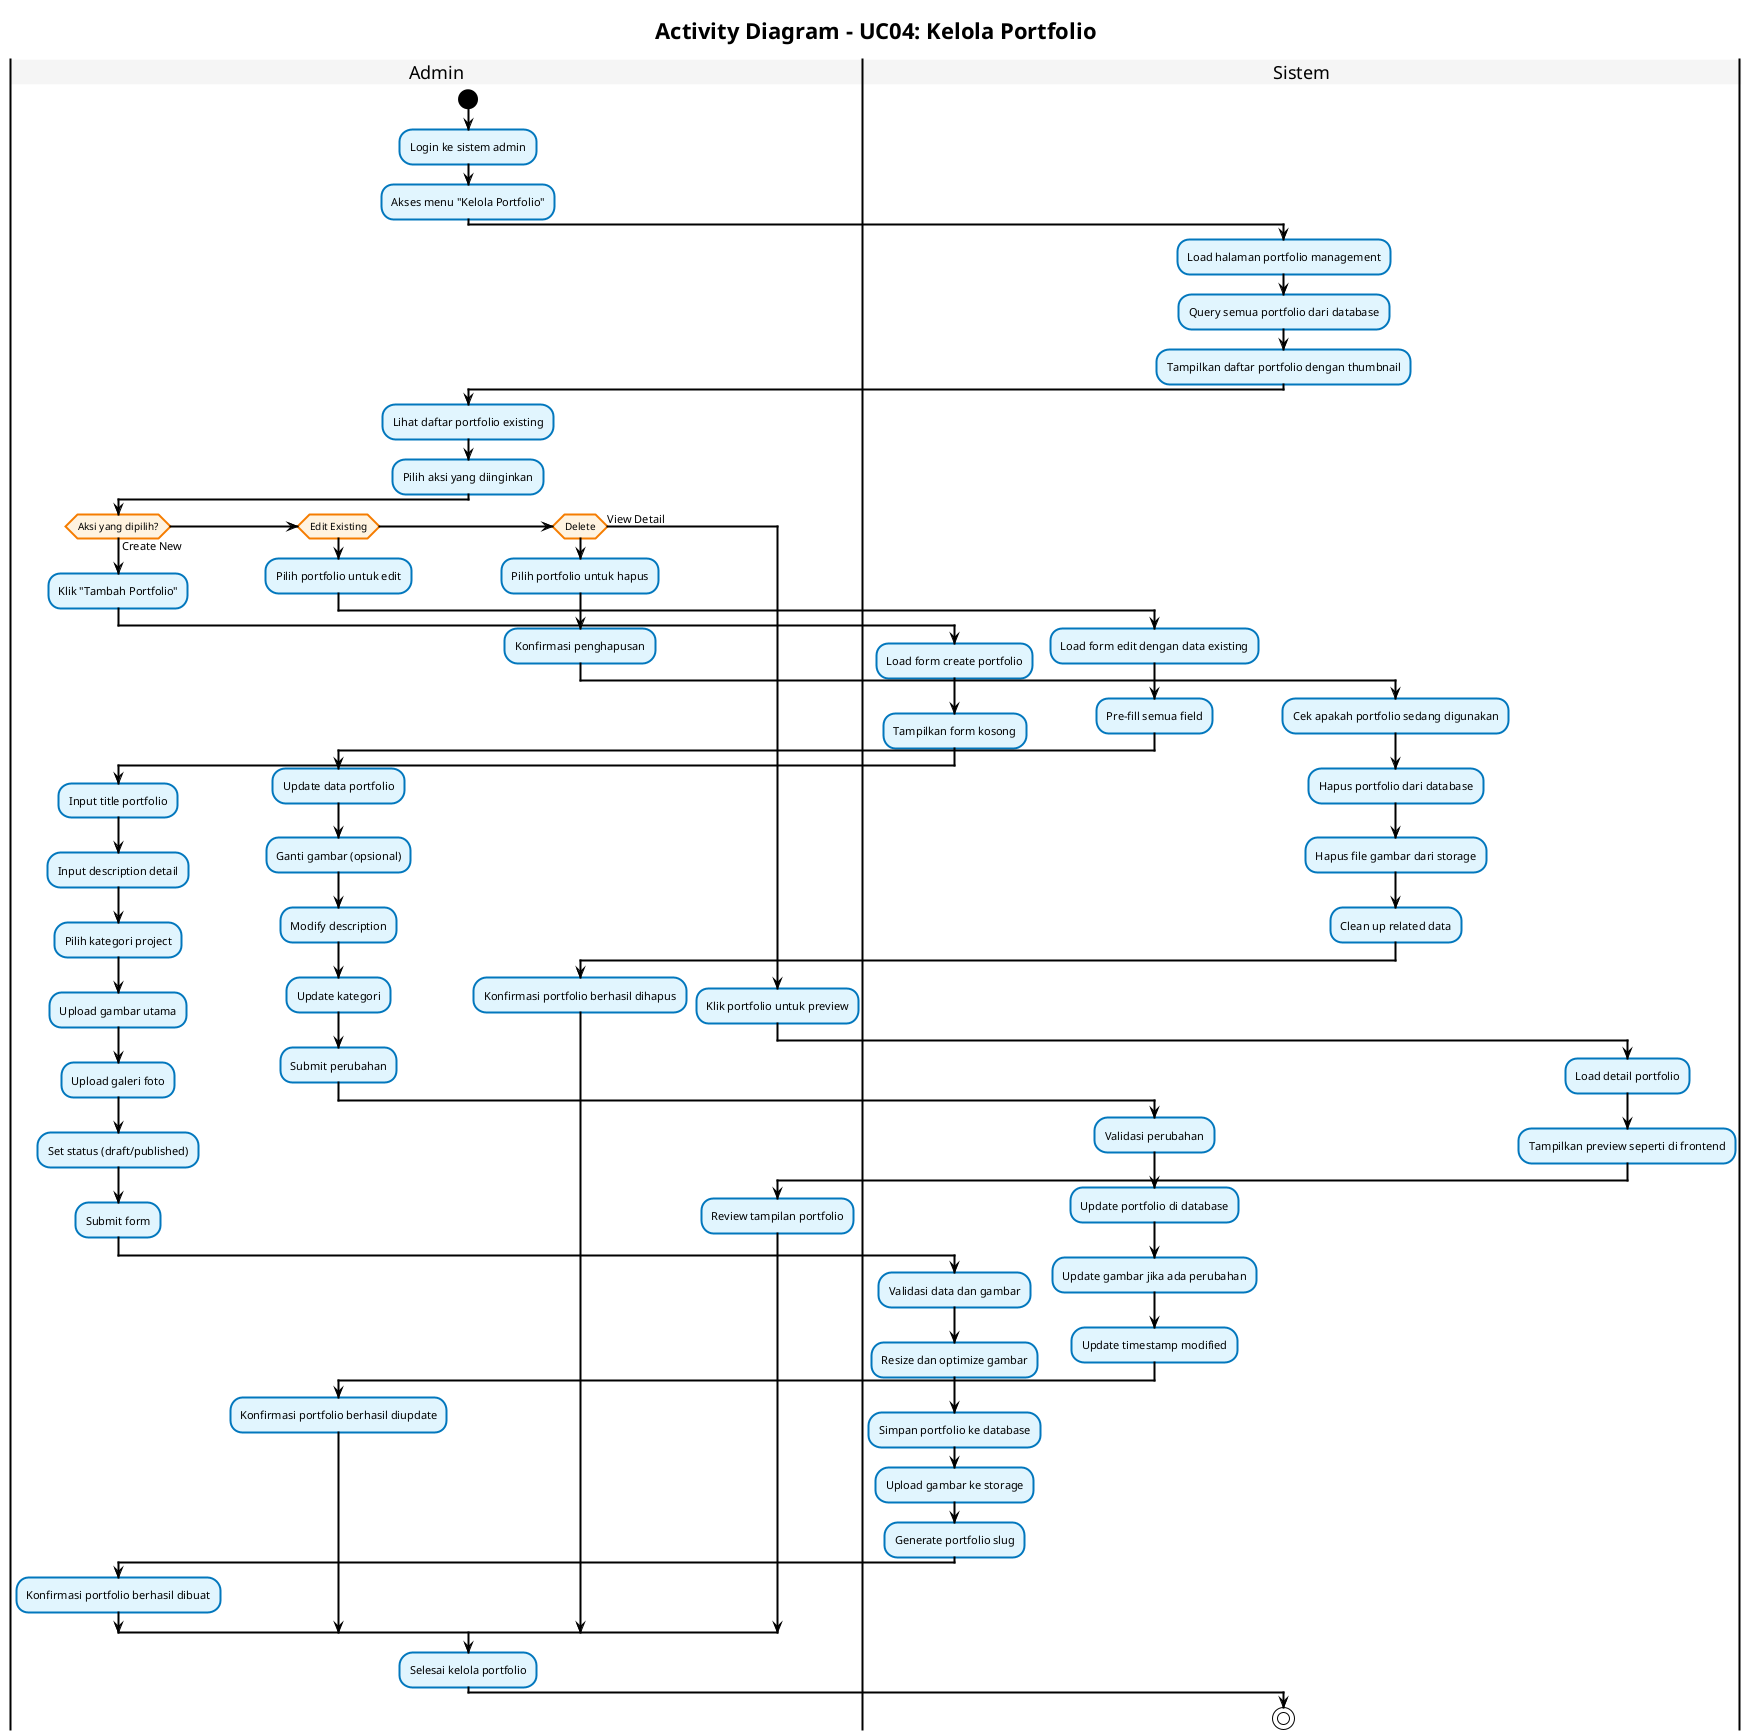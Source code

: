 @startuml

!theme plain
skinparam backgroundColor white
skinparam shadowing false
skinparam handwritten false

' Styling UML BPMN yang tegas dan standar
skinparam activity {
    BackgroundColor #E1F5FE
    BorderColor #0277BD
    BorderThickness 2
    FontSize 11
}

skinparam activityDiamond {
    BackgroundColor #FFF3E0
    BorderColor #F57C00
    BorderThickness 2
    FontSize 10
}

skinparam activityStart {
    Color black
}

skinparam activityEnd {
    Color black
}

skinparam arrow {
    Color black
    Thickness 2
}

skinparam swimlane {
    BorderColor black
    BorderThickness 2
    TitleBackgroundColor #F5F5F5
}

skinparam linetype ortho
skinparam nodesep 20
skinparam ranksep 30

title **Activity Diagram - UC04: Kelola Portfolio**

|Admin|
start
:Login ke sistem admin;
:Akses menu "Kelola Portfolio";

|Sistem|
:Load halaman portfolio management;
:Query semua portfolio dari database;
:Tampilkan daftar portfolio dengan thumbnail;

|Admin|
:Lihat daftar portfolio existing;
:Pilih aksi yang diinginkan;

if (Aksi yang dipilih?) then (Create New)
  :Klik "Tambah Portfolio";
  
  |Sistem|
  :Load form create portfolio;
  :Tampilkan form kosong;
  
  |Admin|
  :Input title portfolio;
  :Input description detail;
  :Pilih kategori project;
  :Upload gambar utama;
  :Upload galeri foto;
  :Set status (draft/published);
  :Submit form;
  
  |Sistem|
  :Validasi data dan gambar;
  :Resize dan optimize gambar;
  :Simpan portfolio ke database;
  :Upload gambar ke storage;
  :Generate portfolio slug;
  
  |Admin|
  :Konfirmasi portfolio berhasil dibuat;
else if (Edit Existing)
  :Pilih portfolio untuk edit;
  
  |Sistem|
  :Load form edit dengan data existing;
  :Pre-fill semua field;
  
  |Admin|
  :Update data portfolio;
  :Ganti gambar (opsional);
  :Modify description;
  :Update kategori;
  :Submit perubahan;
  
  |Sistem|
  :Validasi perubahan;
  :Update portfolio di database;
  :Update gambar jika ada perubahan;
  :Update timestamp modified;
  
  |Admin|
  :Konfirmasi portfolio berhasil diupdate;
else if (Delete)
  :Pilih portfolio untuk hapus;
  :Konfirmasi penghapusan;
  
  |Sistem|
  :Cek apakah portfolio sedang digunakan;
  :Hapus portfolio dari database;
  :Hapus file gambar dari storage;
  :Clean up related data;
  
  |Admin|
  :Konfirmasi portfolio berhasil dihapus;
else (View Detail)
  :Klik portfolio untuk preview;
  
  |Sistem|
  :Load detail portfolio;
  :Tampilkan preview seperti di frontend;
  
  |Admin|
  :Review tampilan portfolio;
endif

' MERGE POINT - All paths converge here
|Admin|
:Selesai kelola portfolio;

|Sistem|
' SINGLE END POINT
stop

@enduml
